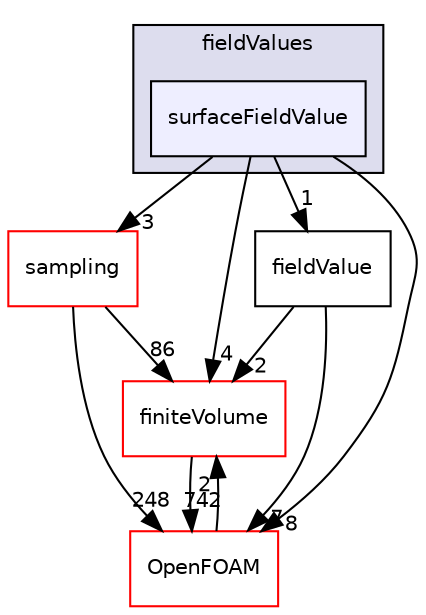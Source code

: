 digraph "src/functionObjects/field/fieldValues/surfaceFieldValue" {
  bgcolor=transparent;
  compound=true
  node [ fontsize="10", fontname="Helvetica"];
  edge [ labelfontsize="10", labelfontname="Helvetica"];
  subgraph clusterdir_e7bdba62d866621d8e2ff8ee2457cfce {
    graph [ bgcolor="#ddddee", pencolor="black", label="fieldValues" fontname="Helvetica", fontsize="10", URL="dir_e7bdba62d866621d8e2ff8ee2457cfce.html"]
  dir_aabd1af77fd72845846f529bf6b69a3a [shape=box, label="surfaceFieldValue", style="filled", fillcolor="#eeeeff", pencolor="black", URL="dir_aabd1af77fd72845846f529bf6b69a3a.html"];
  }
  dir_9bd15774b555cf7259a6fa18f99fe99b [shape=box label="finiteVolume" color="red" URL="dir_9bd15774b555cf7259a6fa18f99fe99b.html"];
  dir_24a3817a3c61c11f04a0a72057522f4f [shape=box label="sampling" color="red" URL="dir_24a3817a3c61c11f04a0a72057522f4f.html"];
  dir_c5473ff19b20e6ec4dfe5c310b3778a8 [shape=box label="OpenFOAM" color="red" URL="dir_c5473ff19b20e6ec4dfe5c310b3778a8.html"];
  dir_0bb64bf1d9a0fe4fdd1408a8a51458da [shape=box label="fieldValue" URL="dir_0bb64bf1d9a0fe4fdd1408a8a51458da.html"];
  dir_9bd15774b555cf7259a6fa18f99fe99b->dir_c5473ff19b20e6ec4dfe5c310b3778a8 [headlabel="742", labeldistance=1.5 headhref="dir_000867_001929.html"];
  dir_24a3817a3c61c11f04a0a72057522f4f->dir_9bd15774b555cf7259a6fa18f99fe99b [headlabel="86", labeldistance=1.5 headhref="dir_002655_000867.html"];
  dir_24a3817a3c61c11f04a0a72057522f4f->dir_c5473ff19b20e6ec4dfe5c310b3778a8 [headlabel="248", labeldistance=1.5 headhref="dir_002655_001929.html"];
  dir_aabd1af77fd72845846f529bf6b69a3a->dir_9bd15774b555cf7259a6fa18f99fe99b [headlabel="4", labeldistance=1.5 headhref="dir_001257_000867.html"];
  dir_aabd1af77fd72845846f529bf6b69a3a->dir_24a3817a3c61c11f04a0a72057522f4f [headlabel="3", labeldistance=1.5 headhref="dir_001257_002655.html"];
  dir_aabd1af77fd72845846f529bf6b69a3a->dir_c5473ff19b20e6ec4dfe5c310b3778a8 [headlabel="8", labeldistance=1.5 headhref="dir_001257_001929.html"];
  dir_aabd1af77fd72845846f529bf6b69a3a->dir_0bb64bf1d9a0fe4fdd1408a8a51458da [headlabel="1", labeldistance=1.5 headhref="dir_001257_001255.html"];
  dir_c5473ff19b20e6ec4dfe5c310b3778a8->dir_9bd15774b555cf7259a6fa18f99fe99b [headlabel="2", labeldistance=1.5 headhref="dir_001929_000867.html"];
  dir_0bb64bf1d9a0fe4fdd1408a8a51458da->dir_9bd15774b555cf7259a6fa18f99fe99b [headlabel="2", labeldistance=1.5 headhref="dir_001255_000867.html"];
  dir_0bb64bf1d9a0fe4fdd1408a8a51458da->dir_c5473ff19b20e6ec4dfe5c310b3778a8 [headlabel="7", labeldistance=1.5 headhref="dir_001255_001929.html"];
}
